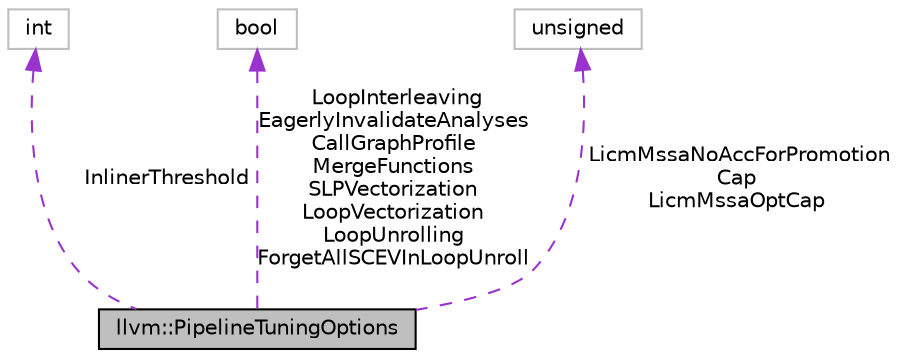digraph "llvm::PipelineTuningOptions"
{
 // LATEX_PDF_SIZE
  bgcolor="transparent";
  edge [fontname="Helvetica",fontsize="10",labelfontname="Helvetica",labelfontsize="10"];
  node [fontname="Helvetica",fontsize="10",shape=record];
  Node1 [label="llvm::PipelineTuningOptions",height=0.2,width=0.4,color="black", fillcolor="grey75", style="filled", fontcolor="black",tooltip="Tunable parameters for passes in the default pipelines."];
  Node2 -> Node1 [dir="back",color="darkorchid3",fontsize="10",style="dashed",label=" InlinerThreshold" ,fontname="Helvetica"];
  Node2 [label="int",height=0.2,width=0.4,color="grey75",tooltip=" "];
  Node3 -> Node1 [dir="back",color="darkorchid3",fontsize="10",style="dashed",label=" LoopInterleaving\nEagerlyInvalidateAnalyses\nCallGraphProfile\nMergeFunctions\nSLPVectorization\nLoopVectorization\nLoopUnrolling\nForgetAllSCEVInLoopUnroll" ,fontname="Helvetica"];
  Node3 [label="bool",height=0.2,width=0.4,color="grey75",tooltip=" "];
  Node4 -> Node1 [dir="back",color="darkorchid3",fontsize="10",style="dashed",label=" LicmMssaNoAccForPromotion\lCap\nLicmMssaOptCap" ,fontname="Helvetica"];
  Node4 [label="unsigned",height=0.2,width=0.4,color="grey75",tooltip=" "];
}
